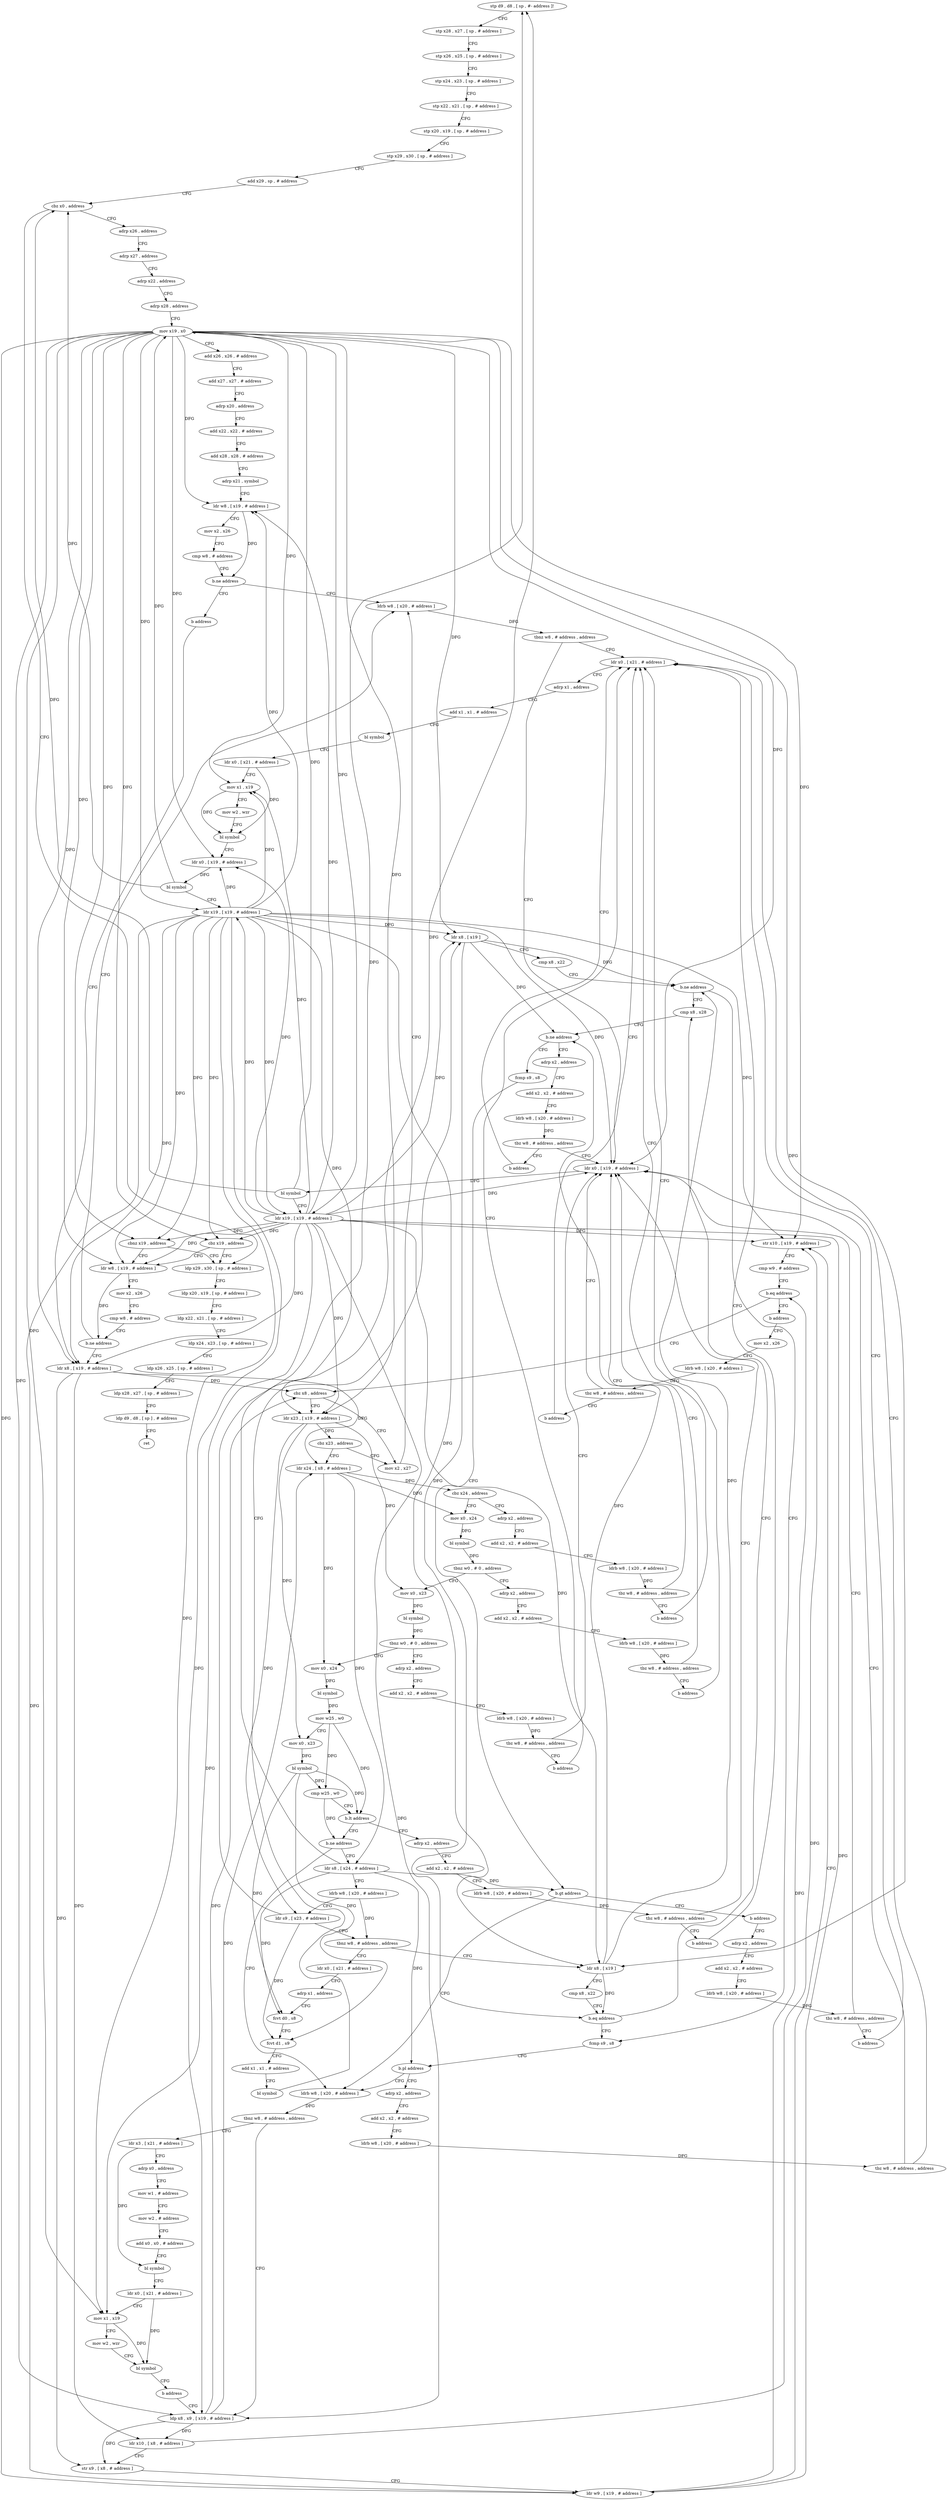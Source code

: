 digraph "func" {
"4227000" [label = "stp d9 , d8 , [ sp , #- address ]!" ]
"4227004" [label = "stp x28 , x27 , [ sp , # address ]" ]
"4227008" [label = "stp x26 , x25 , [ sp , # address ]" ]
"4227012" [label = "stp x24 , x23 , [ sp , # address ]" ]
"4227016" [label = "stp x22 , x21 , [ sp , # address ]" ]
"4227020" [label = "stp x20 , x19 , [ sp , # address ]" ]
"4227024" [label = "stp x29 , x30 , [ sp , # address ]" ]
"4227028" [label = "add x29 , sp , # address" ]
"4227032" [label = "cbz x0 , address" ]
"4227600" [label = "ldp x29 , x30 , [ sp , # address ]" ]
"4227036" [label = "adrp x26 , address" ]
"4227604" [label = "ldp x20 , x19 , [ sp , # address ]" ]
"4227608" [label = "ldp x22 , x21 , [ sp , # address ]" ]
"4227612" [label = "ldp x24 , x23 , [ sp , # address ]" ]
"4227616" [label = "ldp x26 , x25 , [ sp , # address ]" ]
"4227620" [label = "ldp x28 , x27 , [ sp , # address ]" ]
"4227624" [label = "ldp d9 , d8 , [ sp ] , # address" ]
"4227628" [label = "ret" ]
"4227040" [label = "adrp x27 , address" ]
"4227044" [label = "adrp x22 , address" ]
"4227048" [label = "adrp x28 , address" ]
"4227052" [label = "mov x19 , x0" ]
"4227056" [label = "add x26 , x26 , # address" ]
"4227060" [label = "add x27 , x27 , # address" ]
"4227064" [label = "adrp x20 , address" ]
"4227068" [label = "add x22 , x22 , # address" ]
"4227072" [label = "add x28 , x28 , # address" ]
"4227076" [label = "adrp x21 , symbol" ]
"4227080" [label = "ldr w8 , [ x19 , # address ]" ]
"4227084" [label = "mov x2 , x26" ]
"4227088" [label = "cmp w8 , # address" ]
"4227092" [label = "b.ne address" ]
"4227104" [label = "ldrb w8 , [ x20 , # address ]" ]
"4227096" [label = "b address" ]
"4227108" [label = "tbnz w8 , # address , address" ]
"4227552" [label = "ldr x0 , [ x21 , # address ]" ]
"4227112" [label = "ldr x0 , [ x19 , # address ]" ]
"4227144" [label = "ldr x8 , [ x19 , # address ]" ]
"4227556" [label = "adrp x1 , address" ]
"4227560" [label = "add x1 , x1 , # address" ]
"4227564" [label = "bl symbol" ]
"4227568" [label = "ldr x0 , [ x21 , # address ]" ]
"4227572" [label = "mov x1 , x19" ]
"4227576" [label = "mov w2 , wzr" ]
"4227580" [label = "bl symbol" ]
"4227584" [label = "ldr x0 , [ x19 , # address ]" ]
"4227588" [label = "bl symbol" ]
"4227592" [label = "ldr x19 , [ x19 , # address ]" ]
"4227596" [label = "cbnz x19 , address" ]
"4227128" [label = "ldr w8 , [ x19 , # address ]" ]
"4227116" [label = "bl symbol" ]
"4227120" [label = "ldr x19 , [ x19 , # address ]" ]
"4227124" [label = "cbz x19 , address" ]
"4227148" [label = "cbz x8 , address" ]
"4227132" [label = "mov x2 , x26" ]
"4227136" [label = "cmp w8 , # address" ]
"4227140" [label = "b.ne address" ]
"4227100" [label = "mov x2 , x27" ]
"4227152" [label = "ldr x23 , [ x19 , # address ]" ]
"4227156" [label = "cbz x23 , address" ]
"4227160" [label = "ldr x24 , [ x8 , # address ]" ]
"4227164" [label = "cbz x24 , address" ]
"4227400" [label = "adrp x2 , address" ]
"4227168" [label = "mov x0 , x24" ]
"4227404" [label = "add x2 , x2 , # address" ]
"4227408" [label = "ldrb w8 , [ x20 , # address ]" ]
"4227412" [label = "tbz w8 , # address , address" ]
"4227416" [label = "b address" ]
"4227172" [label = "bl symbol" ]
"4227176" [label = "tbnz w0 , # 0 , address" ]
"4227420" [label = "adrp x2 , address" ]
"4227180" [label = "mov x0 , x23" ]
"4227424" [label = "add x2 , x2 , # address" ]
"4227428" [label = "ldrb w8 , [ x20 , # address ]" ]
"4227432" [label = "tbz w8 , # address , address" ]
"4227436" [label = "b address" ]
"4227184" [label = "bl symbol" ]
"4227188" [label = "tbnz w0 , # 0 , address" ]
"4227440" [label = "adrp x2 , address" ]
"4227192" [label = "mov x0 , x24" ]
"4227444" [label = "add x2 , x2 , # address" ]
"4227448" [label = "ldrb w8 , [ x20 , # address ]" ]
"4227452" [label = "tbz w8 , # address , address" ]
"4227456" [label = "b address" ]
"4227196" [label = "bl symbol" ]
"4227200" [label = "mov w25 , w0" ]
"4227204" [label = "mov x0 , x23" ]
"4227208" [label = "bl symbol" ]
"4227212" [label = "cmp w25 , w0" ]
"4227216" [label = "b.lt address" ]
"4227460" [label = "adrp x2 , address" ]
"4227220" [label = "b.ne address" ]
"4227464" [label = "add x2 , x2 , # address" ]
"4227468" [label = "ldrb w8 , [ x20 , # address ]" ]
"4227472" [label = "tbz w8 , # address , address" ]
"4227476" [label = "b address" ]
"4227316" [label = "ldrb w8 , [ x20 , # address ]" ]
"4227224" [label = "ldr s8 , [ x24 , # address ]" ]
"4227320" [label = "tbnz w8 , # address , address" ]
"4227356" [label = "ldr x3 , [ x21 , # address ]" ]
"4227324" [label = "ldp x8 , x9 , [ x19 , # address ]" ]
"4227228" [label = "ldrb w8 , [ x20 , # address ]" ]
"4227232" [label = "ldr s9 , [ x23 , # address ]" ]
"4227236" [label = "tbnz w8 , # address , address" ]
"4227272" [label = "ldr x0 , [ x21 , # address ]" ]
"4227240" [label = "ldr x8 , [ x19 ]" ]
"4227360" [label = "adrp x0 , address" ]
"4227364" [label = "mov w1 , # address" ]
"4227368" [label = "mov w2 , # address" ]
"4227372" [label = "add x0 , x0 , # address" ]
"4227376" [label = "bl symbol" ]
"4227380" [label = "ldr x0 , [ x21 , # address ]" ]
"4227384" [label = "mov x1 , x19" ]
"4227388" [label = "mov w2 , wzr" ]
"4227392" [label = "bl symbol" ]
"4227396" [label = "b address" ]
"4227328" [label = "ldr x10 , [ x8 , # address ]" ]
"4227332" [label = "str x9 , [ x8 , # address ]" ]
"4227336" [label = "ldr w9 , [ x19 , # address ]" ]
"4227340" [label = "str x10 , [ x19 , # address ]" ]
"4227344" [label = "cmp w9 , # address" ]
"4227348" [label = "b.eq address" ]
"4227352" [label = "b address" ]
"4227276" [label = "adrp x1 , address" ]
"4227280" [label = "fcvt d0 , s8" ]
"4227284" [label = "fcvt d1 , s9" ]
"4227288" [label = "add x1 , x1 , # address" ]
"4227292" [label = "bl symbol" ]
"4227296" [label = "ldr x8 , [ x19 ]" ]
"4227300" [label = "cmp x8 , x22" ]
"4227304" [label = "b.ne address" ]
"4227252" [label = "cmp x8 , x28" ]
"4227308" [label = "fcmp s9 , s8" ]
"4227244" [label = "cmp x8 , x22" ]
"4227248" [label = "b.eq address" ]
"4227480" [label = "mov x2 , x26" ]
"4227256" [label = "b.ne address" ]
"4227496" [label = "adrp x2 , address" ]
"4227260" [label = "fcmp s9 , s8" ]
"4227312" [label = "b.pl address" ]
"4227536" [label = "adrp x2 , address" ]
"4227484" [label = "ldrb w8 , [ x20 , # address ]" ]
"4227488" [label = "tbz w8 , # address , address" ]
"4227492" [label = "b address" ]
"4227500" [label = "add x2 , x2 , # address" ]
"4227504" [label = "ldrb w8 , [ x20 , # address ]" ]
"4227508" [label = "tbz w8 , # address , address" ]
"4227512" [label = "b address" ]
"4227264" [label = "b.gt address" ]
"4227268" [label = "b address" ]
"4227540" [label = "add x2 , x2 , # address" ]
"4227544" [label = "ldrb w8 , [ x20 , # address ]" ]
"4227548" [label = "tbz w8 , # address , address" ]
"4227516" [label = "adrp x2 , address" ]
"4227520" [label = "add x2 , x2 , # address" ]
"4227524" [label = "ldrb w8 , [ x20 , # address ]" ]
"4227528" [label = "tbz w8 , # address , address" ]
"4227532" [label = "b address" ]
"4227000" -> "4227004" [ label = "CFG" ]
"4227004" -> "4227008" [ label = "CFG" ]
"4227008" -> "4227012" [ label = "CFG" ]
"4227012" -> "4227016" [ label = "CFG" ]
"4227016" -> "4227020" [ label = "CFG" ]
"4227020" -> "4227024" [ label = "CFG" ]
"4227024" -> "4227028" [ label = "CFG" ]
"4227028" -> "4227032" [ label = "CFG" ]
"4227032" -> "4227600" [ label = "CFG" ]
"4227032" -> "4227036" [ label = "CFG" ]
"4227600" -> "4227604" [ label = "CFG" ]
"4227036" -> "4227040" [ label = "CFG" ]
"4227604" -> "4227608" [ label = "CFG" ]
"4227608" -> "4227612" [ label = "CFG" ]
"4227612" -> "4227616" [ label = "CFG" ]
"4227616" -> "4227620" [ label = "CFG" ]
"4227620" -> "4227624" [ label = "CFG" ]
"4227624" -> "4227628" [ label = "CFG" ]
"4227040" -> "4227044" [ label = "CFG" ]
"4227044" -> "4227048" [ label = "CFG" ]
"4227048" -> "4227052" [ label = "CFG" ]
"4227052" -> "4227056" [ label = "CFG" ]
"4227052" -> "4227080" [ label = "DFG" ]
"4227052" -> "4227572" [ label = "DFG" ]
"4227052" -> "4227584" [ label = "DFG" ]
"4227052" -> "4227592" [ label = "DFG" ]
"4227052" -> "4227596" [ label = "DFG" ]
"4227052" -> "4227112" [ label = "DFG" ]
"4227052" -> "4227120" [ label = "DFG" ]
"4227052" -> "4227124" [ label = "DFG" ]
"4227052" -> "4227144" [ label = "DFG" ]
"4227052" -> "4227128" [ label = "DFG" ]
"4227052" -> "4227152" [ label = "DFG" ]
"4227052" -> "4227384" [ label = "DFG" ]
"4227052" -> "4227324" [ label = "DFG" ]
"4227052" -> "4227336" [ label = "DFG" ]
"4227052" -> "4227340" [ label = "DFG" ]
"4227052" -> "4227296" [ label = "DFG" ]
"4227052" -> "4227240" [ label = "DFG" ]
"4227056" -> "4227060" [ label = "CFG" ]
"4227060" -> "4227064" [ label = "CFG" ]
"4227064" -> "4227068" [ label = "CFG" ]
"4227068" -> "4227072" [ label = "CFG" ]
"4227072" -> "4227076" [ label = "CFG" ]
"4227076" -> "4227080" [ label = "CFG" ]
"4227080" -> "4227084" [ label = "CFG" ]
"4227080" -> "4227092" [ label = "DFG" ]
"4227084" -> "4227088" [ label = "CFG" ]
"4227088" -> "4227092" [ label = "CFG" ]
"4227092" -> "4227104" [ label = "CFG" ]
"4227092" -> "4227096" [ label = "CFG" ]
"4227104" -> "4227108" [ label = "DFG" ]
"4227096" -> "4227144" [ label = "CFG" ]
"4227108" -> "4227552" [ label = "CFG" ]
"4227108" -> "4227112" [ label = "CFG" ]
"4227552" -> "4227556" [ label = "CFG" ]
"4227112" -> "4227116" [ label = "DFG" ]
"4227144" -> "4227148" [ label = "DFG" ]
"4227144" -> "4227160" [ label = "DFG" ]
"4227144" -> "4227328" [ label = "DFG" ]
"4227144" -> "4227332" [ label = "DFG" ]
"4227556" -> "4227560" [ label = "CFG" ]
"4227560" -> "4227564" [ label = "CFG" ]
"4227564" -> "4227568" [ label = "CFG" ]
"4227568" -> "4227572" [ label = "CFG" ]
"4227568" -> "4227580" [ label = "DFG" ]
"4227572" -> "4227576" [ label = "CFG" ]
"4227572" -> "4227580" [ label = "DFG" ]
"4227576" -> "4227580" [ label = "CFG" ]
"4227580" -> "4227584" [ label = "CFG" ]
"4227584" -> "4227588" [ label = "DFG" ]
"4227588" -> "4227592" [ label = "CFG" ]
"4227588" -> "4227032" [ label = "DFG" ]
"4227588" -> "4227052" [ label = "DFG" ]
"4227592" -> "4227596" [ label = "DFG" ]
"4227592" -> "4227080" [ label = "DFG" ]
"4227592" -> "4227572" [ label = "DFG" ]
"4227592" -> "4227584" [ label = "DFG" ]
"4227592" -> "4227112" [ label = "DFG" ]
"4227592" -> "4227120" [ label = "DFG" ]
"4227592" -> "4227124" [ label = "DFG" ]
"4227592" -> "4227144" [ label = "DFG" ]
"4227592" -> "4227128" [ label = "DFG" ]
"4227592" -> "4227152" [ label = "DFG" ]
"4227592" -> "4227384" [ label = "DFG" ]
"4227592" -> "4227324" [ label = "DFG" ]
"4227592" -> "4227336" [ label = "DFG" ]
"4227592" -> "4227340" [ label = "DFG" ]
"4227592" -> "4227296" [ label = "DFG" ]
"4227592" -> "4227240" [ label = "DFG" ]
"4227596" -> "4227128" [ label = "CFG" ]
"4227596" -> "4227600" [ label = "CFG" ]
"4227128" -> "4227132" [ label = "CFG" ]
"4227128" -> "4227140" [ label = "DFG" ]
"4227116" -> "4227120" [ label = "CFG" ]
"4227116" -> "4227032" [ label = "DFG" ]
"4227116" -> "4227052" [ label = "DFG" ]
"4227120" -> "4227124" [ label = "DFG" ]
"4227120" -> "4227080" [ label = "DFG" ]
"4227120" -> "4227572" [ label = "DFG" ]
"4227120" -> "4227584" [ label = "DFG" ]
"4227120" -> "4227592" [ label = "DFG" ]
"4227120" -> "4227596" [ label = "DFG" ]
"4227120" -> "4227112" [ label = "DFG" ]
"4227120" -> "4227144" [ label = "DFG" ]
"4227120" -> "4227128" [ label = "DFG" ]
"4227120" -> "4227152" [ label = "DFG" ]
"4227120" -> "4227384" [ label = "DFG" ]
"4227120" -> "4227324" [ label = "DFG" ]
"4227120" -> "4227336" [ label = "DFG" ]
"4227120" -> "4227340" [ label = "DFG" ]
"4227120" -> "4227296" [ label = "DFG" ]
"4227120" -> "4227240" [ label = "DFG" ]
"4227124" -> "4227600" [ label = "CFG" ]
"4227124" -> "4227128" [ label = "CFG" ]
"4227148" -> "4227100" [ label = "CFG" ]
"4227148" -> "4227152" [ label = "CFG" ]
"4227132" -> "4227136" [ label = "CFG" ]
"4227136" -> "4227140" [ label = "CFG" ]
"4227140" -> "4227104" [ label = "CFG" ]
"4227140" -> "4227144" [ label = "CFG" ]
"4227100" -> "4227104" [ label = "CFG" ]
"4227152" -> "4227156" [ label = "DFG" ]
"4227152" -> "4227180" [ label = "DFG" ]
"4227152" -> "4227204" [ label = "DFG" ]
"4227152" -> "4227232" [ label = "DFG" ]
"4227156" -> "4227100" [ label = "CFG" ]
"4227156" -> "4227160" [ label = "CFG" ]
"4227160" -> "4227164" [ label = "DFG" ]
"4227160" -> "4227168" [ label = "DFG" ]
"4227160" -> "4227192" [ label = "DFG" ]
"4227160" -> "4227224" [ label = "DFG" ]
"4227164" -> "4227400" [ label = "CFG" ]
"4227164" -> "4227168" [ label = "CFG" ]
"4227400" -> "4227404" [ label = "CFG" ]
"4227168" -> "4227172" [ label = "DFG" ]
"4227404" -> "4227408" [ label = "CFG" ]
"4227408" -> "4227412" [ label = "DFG" ]
"4227412" -> "4227112" [ label = "CFG" ]
"4227412" -> "4227416" [ label = "CFG" ]
"4227416" -> "4227552" [ label = "CFG" ]
"4227172" -> "4227176" [ label = "DFG" ]
"4227176" -> "4227420" [ label = "CFG" ]
"4227176" -> "4227180" [ label = "CFG" ]
"4227420" -> "4227424" [ label = "CFG" ]
"4227180" -> "4227184" [ label = "DFG" ]
"4227424" -> "4227428" [ label = "CFG" ]
"4227428" -> "4227432" [ label = "DFG" ]
"4227432" -> "4227112" [ label = "CFG" ]
"4227432" -> "4227436" [ label = "CFG" ]
"4227436" -> "4227552" [ label = "CFG" ]
"4227184" -> "4227188" [ label = "DFG" ]
"4227188" -> "4227440" [ label = "CFG" ]
"4227188" -> "4227192" [ label = "CFG" ]
"4227440" -> "4227444" [ label = "CFG" ]
"4227192" -> "4227196" [ label = "DFG" ]
"4227444" -> "4227448" [ label = "CFG" ]
"4227448" -> "4227452" [ label = "DFG" ]
"4227452" -> "4227112" [ label = "CFG" ]
"4227452" -> "4227456" [ label = "CFG" ]
"4227456" -> "4227552" [ label = "CFG" ]
"4227196" -> "4227200" [ label = "DFG" ]
"4227200" -> "4227204" [ label = "CFG" ]
"4227200" -> "4227212" [ label = "DFG" ]
"4227200" -> "4227216" [ label = "DFG" ]
"4227204" -> "4227208" [ label = "DFG" ]
"4227208" -> "4227212" [ label = "DFG" ]
"4227208" -> "4227216" [ label = "DFG" ]
"4227208" -> "4227280" [ label = "DFG" ]
"4227208" -> "4227284" [ label = "DFG" ]
"4227212" -> "4227216" [ label = "CFG" ]
"4227212" -> "4227220" [ label = "DFG" ]
"4227216" -> "4227460" [ label = "CFG" ]
"4227216" -> "4227220" [ label = "CFG" ]
"4227460" -> "4227464" [ label = "CFG" ]
"4227220" -> "4227316" [ label = "CFG" ]
"4227220" -> "4227224" [ label = "CFG" ]
"4227464" -> "4227468" [ label = "CFG" ]
"4227468" -> "4227472" [ label = "DFG" ]
"4227472" -> "4227112" [ label = "CFG" ]
"4227472" -> "4227476" [ label = "CFG" ]
"4227476" -> "4227552" [ label = "CFG" ]
"4227316" -> "4227320" [ label = "DFG" ]
"4227224" -> "4227228" [ label = "CFG" ]
"4227224" -> "4227000" [ label = "DFG" ]
"4227224" -> "4227280" [ label = "DFG" ]
"4227224" -> "4227312" [ label = "DFG" ]
"4227224" -> "4227264" [ label = "DFG" ]
"4227320" -> "4227356" [ label = "CFG" ]
"4227320" -> "4227324" [ label = "CFG" ]
"4227356" -> "4227360" [ label = "CFG" ]
"4227356" -> "4227376" [ label = "DFG" ]
"4227324" -> "4227328" [ label = "DFG" ]
"4227324" -> "4227148" [ label = "DFG" ]
"4227324" -> "4227160" [ label = "DFG" ]
"4227324" -> "4227332" [ label = "DFG" ]
"4227228" -> "4227232" [ label = "CFG" ]
"4227228" -> "4227236" [ label = "DFG" ]
"4227232" -> "4227236" [ label = "CFG" ]
"4227232" -> "4227000" [ label = "DFG" ]
"4227232" -> "4227284" [ label = "DFG" ]
"4227236" -> "4227272" [ label = "CFG" ]
"4227236" -> "4227240" [ label = "CFG" ]
"4227272" -> "4227276" [ label = "CFG" ]
"4227240" -> "4227244" [ label = "CFG" ]
"4227240" -> "4227304" [ label = "DFG" ]
"4227240" -> "4227248" [ label = "DFG" ]
"4227240" -> "4227256" [ label = "DFG" ]
"4227360" -> "4227364" [ label = "CFG" ]
"4227364" -> "4227368" [ label = "CFG" ]
"4227368" -> "4227372" [ label = "CFG" ]
"4227372" -> "4227376" [ label = "CFG" ]
"4227376" -> "4227380" [ label = "CFG" ]
"4227380" -> "4227384" [ label = "CFG" ]
"4227380" -> "4227392" [ label = "DFG" ]
"4227384" -> "4227388" [ label = "CFG" ]
"4227384" -> "4227392" [ label = "DFG" ]
"4227388" -> "4227392" [ label = "CFG" ]
"4227392" -> "4227396" [ label = "CFG" ]
"4227396" -> "4227324" [ label = "CFG" ]
"4227328" -> "4227332" [ label = "CFG" ]
"4227328" -> "4227340" [ label = "DFG" ]
"4227332" -> "4227336" [ label = "CFG" ]
"4227336" -> "4227340" [ label = "CFG" ]
"4227336" -> "4227348" [ label = "DFG" ]
"4227340" -> "4227344" [ label = "CFG" ]
"4227344" -> "4227348" [ label = "CFG" ]
"4227348" -> "4227148" [ label = "CFG" ]
"4227348" -> "4227352" [ label = "CFG" ]
"4227352" -> "4227480" [ label = "CFG" ]
"4227276" -> "4227280" [ label = "CFG" ]
"4227280" -> "4227284" [ label = "CFG" ]
"4227284" -> "4227288" [ label = "CFG" ]
"4227288" -> "4227292" [ label = "CFG" ]
"4227292" -> "4227296" [ label = "CFG" ]
"4227296" -> "4227300" [ label = "CFG" ]
"4227296" -> "4227304" [ label = "DFG" ]
"4227296" -> "4227248" [ label = "DFG" ]
"4227296" -> "4227256" [ label = "DFG" ]
"4227300" -> "4227304" [ label = "CFG" ]
"4227304" -> "4227252" [ label = "CFG" ]
"4227304" -> "4227308" [ label = "CFG" ]
"4227252" -> "4227256" [ label = "CFG" ]
"4227308" -> "4227312" [ label = "CFG" ]
"4227244" -> "4227248" [ label = "CFG" ]
"4227248" -> "4227308" [ label = "CFG" ]
"4227248" -> "4227252" [ label = "CFG" ]
"4227480" -> "4227484" [ label = "CFG" ]
"4227256" -> "4227496" [ label = "CFG" ]
"4227256" -> "4227260" [ label = "CFG" ]
"4227496" -> "4227500" [ label = "CFG" ]
"4227260" -> "4227264" [ label = "CFG" ]
"4227312" -> "4227536" [ label = "CFG" ]
"4227312" -> "4227316" [ label = "CFG" ]
"4227536" -> "4227540" [ label = "CFG" ]
"4227484" -> "4227488" [ label = "DFG" ]
"4227488" -> "4227112" [ label = "CFG" ]
"4227488" -> "4227492" [ label = "CFG" ]
"4227492" -> "4227552" [ label = "CFG" ]
"4227500" -> "4227504" [ label = "CFG" ]
"4227504" -> "4227508" [ label = "DFG" ]
"4227508" -> "4227112" [ label = "CFG" ]
"4227508" -> "4227512" [ label = "CFG" ]
"4227512" -> "4227552" [ label = "CFG" ]
"4227264" -> "4227316" [ label = "CFG" ]
"4227264" -> "4227268" [ label = "CFG" ]
"4227268" -> "4227516" [ label = "CFG" ]
"4227540" -> "4227544" [ label = "CFG" ]
"4227544" -> "4227548" [ label = "DFG" ]
"4227548" -> "4227112" [ label = "CFG" ]
"4227548" -> "4227552" [ label = "CFG" ]
"4227516" -> "4227520" [ label = "CFG" ]
"4227520" -> "4227524" [ label = "CFG" ]
"4227524" -> "4227528" [ label = "DFG" ]
"4227528" -> "4227112" [ label = "CFG" ]
"4227528" -> "4227532" [ label = "CFG" ]
"4227532" -> "4227552" [ label = "CFG" ]
}
